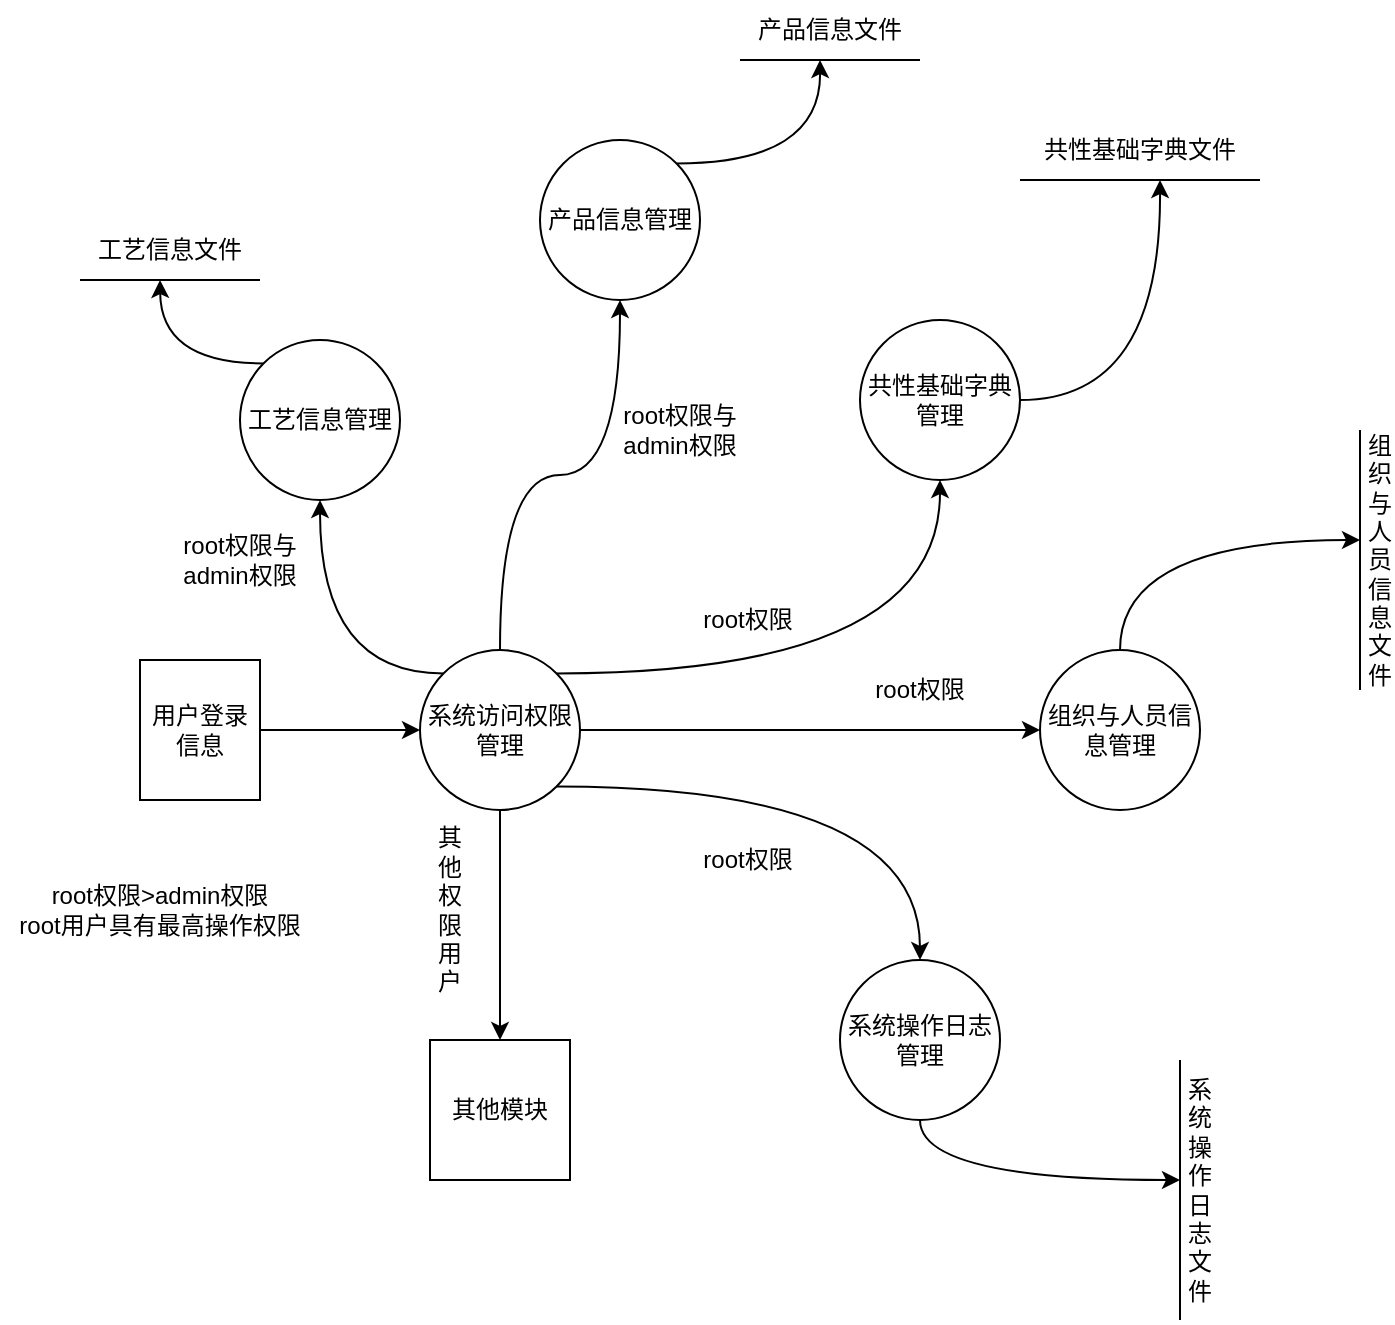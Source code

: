 <mxfile version="22.0.3" type="device">
  <diagram name="第 1 页" id="C6JDFu4nFcjzCjHWrtkS">
    <mxGraphModel dx="1206" dy="702" grid="1" gridSize="10" guides="1" tooltips="1" connect="1" arrows="1" fold="1" page="1" pageScale="1" pageWidth="827" pageHeight="1169" math="0" shadow="0">
      <root>
        <mxCell id="0" />
        <mxCell id="1" parent="0" />
        <mxCell id="h-28niLDpaxI3-z9iNYk-18" style="edgeStyle=orthogonalEdgeStyle;curved=1;rounded=0;orthogonalLoop=1;jettySize=auto;html=1;exitX=1;exitY=0.5;exitDx=0;exitDy=0;entryX=0;entryY=0.5;entryDx=0;entryDy=0;" parent="1" source="h-28niLDpaxI3-z9iNYk-16" target="h-28niLDpaxI3-z9iNYk-17" edge="1">
          <mxGeometry relative="1" as="geometry" />
        </mxCell>
        <mxCell id="h-28niLDpaxI3-z9iNYk-16" value="用户登录信息" style="rounded=0;whiteSpace=wrap;html=1;" parent="1" vertex="1">
          <mxGeometry x="110" y="470" width="60" height="70" as="geometry" />
        </mxCell>
        <mxCell id="h-28niLDpaxI3-z9iNYk-20" style="edgeStyle=orthogonalEdgeStyle;curved=1;rounded=0;orthogonalLoop=1;jettySize=auto;html=1;exitX=0.5;exitY=1;exitDx=0;exitDy=0;entryX=0.5;entryY=0;entryDx=0;entryDy=0;" parent="1" source="h-28niLDpaxI3-z9iNYk-17" target="h-28niLDpaxI3-z9iNYk-19" edge="1">
          <mxGeometry relative="1" as="geometry" />
        </mxCell>
        <mxCell id="h-28niLDpaxI3-z9iNYk-26" style="edgeStyle=orthogonalEdgeStyle;curved=1;rounded=0;orthogonalLoop=1;jettySize=auto;html=1;exitX=1;exitY=0.5;exitDx=0;exitDy=0;entryX=0;entryY=0.5;entryDx=0;entryDy=0;" parent="1" source="h-28niLDpaxI3-z9iNYk-17" target="h-28niLDpaxI3-z9iNYk-24" edge="1">
          <mxGeometry relative="1" as="geometry" />
        </mxCell>
        <mxCell id="h-28niLDpaxI3-z9iNYk-28" style="edgeStyle=orthogonalEdgeStyle;curved=1;rounded=0;orthogonalLoop=1;jettySize=auto;html=1;exitX=1;exitY=1;exitDx=0;exitDy=0;entryX=0.5;entryY=0;entryDx=0;entryDy=0;" parent="1" source="h-28niLDpaxI3-z9iNYk-17" target="h-28niLDpaxI3-z9iNYk-27" edge="1">
          <mxGeometry relative="1" as="geometry" />
        </mxCell>
        <mxCell id="h-28niLDpaxI3-z9iNYk-30" style="edgeStyle=orthogonalEdgeStyle;curved=1;rounded=0;orthogonalLoop=1;jettySize=auto;html=1;exitX=1;exitY=0;exitDx=0;exitDy=0;entryX=0.5;entryY=1;entryDx=0;entryDy=0;" parent="1" source="h-28niLDpaxI3-z9iNYk-17" target="h-28niLDpaxI3-z9iNYk-29" edge="1">
          <mxGeometry relative="1" as="geometry" />
        </mxCell>
        <mxCell id="h-28niLDpaxI3-z9iNYk-40" style="edgeStyle=orthogonalEdgeStyle;curved=1;rounded=0;orthogonalLoop=1;jettySize=auto;html=1;exitX=0.5;exitY=0;exitDx=0;exitDy=0;entryX=0.5;entryY=1;entryDx=0;entryDy=0;" parent="1" source="h-28niLDpaxI3-z9iNYk-17" target="h-28niLDpaxI3-z9iNYk-31" edge="1">
          <mxGeometry relative="1" as="geometry" />
        </mxCell>
        <mxCell id="h-28niLDpaxI3-z9iNYk-42" style="edgeStyle=orthogonalEdgeStyle;curved=1;rounded=0;orthogonalLoop=1;jettySize=auto;html=1;exitX=0;exitY=0;exitDx=0;exitDy=0;entryX=0.5;entryY=1;entryDx=0;entryDy=0;" parent="1" source="h-28niLDpaxI3-z9iNYk-17" target="h-28niLDpaxI3-z9iNYk-32" edge="1">
          <mxGeometry relative="1" as="geometry" />
        </mxCell>
        <mxCell id="h-28niLDpaxI3-z9iNYk-17" value="系统访问权限管理" style="ellipse;whiteSpace=wrap;html=1;aspect=fixed;" parent="1" vertex="1">
          <mxGeometry x="250" y="465" width="80" height="80" as="geometry" />
        </mxCell>
        <mxCell id="h-28niLDpaxI3-z9iNYk-19" value="其他模块" style="rounded=0;whiteSpace=wrap;html=1;" parent="1" vertex="1">
          <mxGeometry x="255" y="660" width="70" height="70" as="geometry" />
        </mxCell>
        <mxCell id="h-28niLDpaxI3-z9iNYk-21" value="其他权限用户" style="text;html=1;strokeColor=none;fillColor=none;align=center;verticalAlign=middle;whiteSpace=wrap;rounded=0;" parent="1" vertex="1">
          <mxGeometry x="255" y="580" width="20" height="30" as="geometry" />
        </mxCell>
        <mxCell id="JmcqZpjp0_BBs-X8E9O1-22" style="edgeStyle=orthogonalEdgeStyle;curved=1;rounded=0;orthogonalLoop=1;jettySize=auto;html=1;exitX=0.5;exitY=0;exitDx=0;exitDy=0;" parent="1" source="h-28niLDpaxI3-z9iNYk-24" edge="1">
          <mxGeometry relative="1" as="geometry">
            <mxPoint x="720" y="410" as="targetPoint" />
            <Array as="points">
              <mxPoint x="600" y="410" />
            </Array>
          </mxGeometry>
        </mxCell>
        <mxCell id="h-28niLDpaxI3-z9iNYk-24" value="组织与人员信息管理" style="ellipse;whiteSpace=wrap;html=1;aspect=fixed;" parent="1" vertex="1">
          <mxGeometry x="560" y="465" width="80" height="80" as="geometry" />
        </mxCell>
        <mxCell id="JmcqZpjp0_BBs-X8E9O1-27" style="edgeStyle=orthogonalEdgeStyle;curved=1;rounded=0;orthogonalLoop=1;jettySize=auto;html=1;exitX=0.5;exitY=1;exitDx=0;exitDy=0;" parent="1" source="h-28niLDpaxI3-z9iNYk-27" edge="1">
          <mxGeometry relative="1" as="geometry">
            <mxPoint x="630" y="730" as="targetPoint" />
            <Array as="points">
              <mxPoint x="500" y="730" />
            </Array>
          </mxGeometry>
        </mxCell>
        <mxCell id="h-28niLDpaxI3-z9iNYk-27" value="系统操作日志管理" style="ellipse;whiteSpace=wrap;html=1;aspect=fixed;" parent="1" vertex="1">
          <mxGeometry x="460" y="620" width="80" height="80" as="geometry" />
        </mxCell>
        <mxCell id="JmcqZpjp0_BBs-X8E9O1-15" style="edgeStyle=orthogonalEdgeStyle;curved=1;rounded=0;orthogonalLoop=1;jettySize=auto;html=1;exitX=1;exitY=0.5;exitDx=0;exitDy=0;" parent="1" source="h-28niLDpaxI3-z9iNYk-29" edge="1">
          <mxGeometry relative="1" as="geometry">
            <mxPoint x="620" y="230" as="targetPoint" />
          </mxGeometry>
        </mxCell>
        <mxCell id="h-28niLDpaxI3-z9iNYk-29" value="共性基础字典管理" style="ellipse;whiteSpace=wrap;html=1;aspect=fixed;" parent="1" vertex="1">
          <mxGeometry x="470" y="300" width="80" height="80" as="geometry" />
        </mxCell>
        <mxCell id="JmcqZpjp0_BBs-X8E9O1-10" style="edgeStyle=orthogonalEdgeStyle;curved=1;rounded=0;orthogonalLoop=1;jettySize=auto;html=1;exitX=1;exitY=0;exitDx=0;exitDy=0;" parent="1" source="h-28niLDpaxI3-z9iNYk-31" edge="1">
          <mxGeometry relative="1" as="geometry">
            <mxPoint x="450" y="170" as="targetPoint" />
          </mxGeometry>
        </mxCell>
        <mxCell id="h-28niLDpaxI3-z9iNYk-31" value="产品信息管理" style="ellipse;whiteSpace=wrap;html=1;aspect=fixed;" parent="1" vertex="1">
          <mxGeometry x="310" y="210" width="80" height="80" as="geometry" />
        </mxCell>
        <mxCell id="JmcqZpjp0_BBs-X8E9O1-5" style="edgeStyle=orthogonalEdgeStyle;curved=1;rounded=0;orthogonalLoop=1;jettySize=auto;html=1;exitX=0;exitY=0;exitDx=0;exitDy=0;" parent="1" source="h-28niLDpaxI3-z9iNYk-32" edge="1">
          <mxGeometry relative="1" as="geometry">
            <mxPoint x="120" y="280" as="targetPoint" />
          </mxGeometry>
        </mxCell>
        <mxCell id="h-28niLDpaxI3-z9iNYk-32" value="工艺信息管理" style="ellipse;whiteSpace=wrap;html=1;aspect=fixed;" parent="1" vertex="1">
          <mxGeometry x="160" y="310" width="80" height="80" as="geometry" />
        </mxCell>
        <mxCell id="h-28niLDpaxI3-z9iNYk-33" value="root权限" style="text;html=1;strokeColor=none;fillColor=none;align=center;verticalAlign=middle;whiteSpace=wrap;rounded=0;" parent="1" vertex="1">
          <mxGeometry x="470" y="470" width="60" height="30" as="geometry" />
        </mxCell>
        <mxCell id="h-28niLDpaxI3-z9iNYk-34" value="root权限" style="text;html=1;strokeColor=none;fillColor=none;align=center;verticalAlign=middle;whiteSpace=wrap;rounded=0;" parent="1" vertex="1">
          <mxGeometry x="344" y="435" width="140" height="30" as="geometry" />
        </mxCell>
        <mxCell id="h-28niLDpaxI3-z9iNYk-41" value="root权限与admin权限" style="text;html=1;strokeColor=none;fillColor=none;align=center;verticalAlign=middle;whiteSpace=wrap;rounded=0;" parent="1" vertex="1">
          <mxGeometry x="130" y="405" width="60" height="30" as="geometry" />
        </mxCell>
        <mxCell id="h-28niLDpaxI3-z9iNYk-43" value="root权限与admin权限" style="text;html=1;strokeColor=none;fillColor=none;align=center;verticalAlign=middle;whiteSpace=wrap;rounded=0;" parent="1" vertex="1">
          <mxGeometry x="350" y="340" width="60" height="30" as="geometry" />
        </mxCell>
        <mxCell id="h-28niLDpaxI3-z9iNYk-44" value="root权限&amp;gt;admin权限&lt;br&gt;root用户具有最高操作权限" style="text;html=1;strokeColor=none;fillColor=none;align=center;verticalAlign=middle;whiteSpace=wrap;rounded=0;" parent="1" vertex="1">
          <mxGeometry x="40" y="580" width="160" height="30" as="geometry" />
        </mxCell>
        <mxCell id="JmcqZpjp0_BBs-X8E9O1-6" value="" style="group" parent="1" vertex="1" connectable="0">
          <mxGeometry x="80" y="250" width="90" height="30" as="geometry" />
        </mxCell>
        <mxCell id="JmcqZpjp0_BBs-X8E9O1-1" value="工艺信息文件" style="text;html=1;strokeColor=none;fillColor=none;align=center;verticalAlign=middle;whiteSpace=wrap;rounded=0;" parent="JmcqZpjp0_BBs-X8E9O1-6" vertex="1">
          <mxGeometry width="90" height="30" as="geometry" />
        </mxCell>
        <mxCell id="JmcqZpjp0_BBs-X8E9O1-2" value="" style="endArrow=none;html=1;rounded=0;entryX=1;entryY=1;entryDx=0;entryDy=0;exitX=0;exitY=1;exitDx=0;exitDy=0;" parent="JmcqZpjp0_BBs-X8E9O1-6" source="JmcqZpjp0_BBs-X8E9O1-1" target="JmcqZpjp0_BBs-X8E9O1-1" edge="1">
          <mxGeometry width="50" height="50" relative="1" as="geometry">
            <mxPoint x="-30" y="80" as="sourcePoint" />
            <mxPoint x="20" y="30" as="targetPoint" />
          </mxGeometry>
        </mxCell>
        <mxCell id="JmcqZpjp0_BBs-X8E9O1-7" value="" style="group" parent="1" vertex="1" connectable="0">
          <mxGeometry x="410" y="140" width="90" height="30" as="geometry" />
        </mxCell>
        <mxCell id="JmcqZpjp0_BBs-X8E9O1-8" value="产品信息文件" style="text;html=1;strokeColor=none;fillColor=none;align=center;verticalAlign=middle;whiteSpace=wrap;rounded=0;" parent="JmcqZpjp0_BBs-X8E9O1-7" vertex="1">
          <mxGeometry width="90" height="30" as="geometry" />
        </mxCell>
        <mxCell id="JmcqZpjp0_BBs-X8E9O1-9" value="" style="endArrow=none;html=1;rounded=0;entryX=1;entryY=1;entryDx=0;entryDy=0;exitX=0;exitY=1;exitDx=0;exitDy=0;" parent="JmcqZpjp0_BBs-X8E9O1-7" source="JmcqZpjp0_BBs-X8E9O1-8" target="JmcqZpjp0_BBs-X8E9O1-8" edge="1">
          <mxGeometry width="50" height="50" relative="1" as="geometry">
            <mxPoint x="-30" y="80" as="sourcePoint" />
            <mxPoint x="20" y="30" as="targetPoint" />
          </mxGeometry>
        </mxCell>
        <mxCell id="JmcqZpjp0_BBs-X8E9O1-11" value="" style="group" parent="1" vertex="1" connectable="0">
          <mxGeometry x="550" y="200" width="120" height="30" as="geometry" />
        </mxCell>
        <mxCell id="JmcqZpjp0_BBs-X8E9O1-12" value="共性基础字典文件" style="text;html=1;strokeColor=none;fillColor=none;align=center;verticalAlign=middle;whiteSpace=wrap;rounded=0;" parent="JmcqZpjp0_BBs-X8E9O1-11" vertex="1">
          <mxGeometry width="120" height="30" as="geometry" />
        </mxCell>
        <mxCell id="JmcqZpjp0_BBs-X8E9O1-13" value="" style="endArrow=none;html=1;rounded=0;entryX=1;entryY=1;entryDx=0;entryDy=0;exitX=0;exitY=1;exitDx=0;exitDy=0;" parent="JmcqZpjp0_BBs-X8E9O1-11" source="JmcqZpjp0_BBs-X8E9O1-12" target="JmcqZpjp0_BBs-X8E9O1-12" edge="1">
          <mxGeometry width="50" height="50" relative="1" as="geometry">
            <mxPoint x="-40" y="80" as="sourcePoint" />
            <mxPoint x="26.667" y="30" as="targetPoint" />
          </mxGeometry>
        </mxCell>
        <mxCell id="JmcqZpjp0_BBs-X8E9O1-18" value="" style="group" parent="1" vertex="1" connectable="0">
          <mxGeometry x="720" y="355" width="10" height="130" as="geometry" />
        </mxCell>
        <mxCell id="JmcqZpjp0_BBs-X8E9O1-16" value="组织与人员信息文件" style="text;html=1;strokeColor=none;fillColor=none;align=center;verticalAlign=middle;whiteSpace=wrap;rounded=0;" parent="JmcqZpjp0_BBs-X8E9O1-18" vertex="1">
          <mxGeometry x="10" y="50" height="30" as="geometry" />
        </mxCell>
        <mxCell id="JmcqZpjp0_BBs-X8E9O1-17" value="" style="endArrow=none;html=1;rounded=0;curved=1;" parent="JmcqZpjp0_BBs-X8E9O1-18" edge="1">
          <mxGeometry width="50" height="50" relative="1" as="geometry">
            <mxPoint y="130" as="sourcePoint" />
            <mxPoint as="targetPoint" />
          </mxGeometry>
        </mxCell>
        <mxCell id="JmcqZpjp0_BBs-X8E9O1-23" value="" style="group" parent="1" vertex="1" connectable="0">
          <mxGeometry x="630" y="670" width="10" height="130" as="geometry" />
        </mxCell>
        <mxCell id="JmcqZpjp0_BBs-X8E9O1-24" value="系统操作日志文件" style="text;html=1;strokeColor=none;fillColor=none;align=center;verticalAlign=middle;whiteSpace=wrap;rounded=0;" parent="JmcqZpjp0_BBs-X8E9O1-23" vertex="1">
          <mxGeometry x="10" y="50" height="30" as="geometry" />
        </mxCell>
        <mxCell id="JmcqZpjp0_BBs-X8E9O1-25" value="" style="endArrow=none;html=1;rounded=0;curved=1;" parent="JmcqZpjp0_BBs-X8E9O1-23" edge="1">
          <mxGeometry width="50" height="50" relative="1" as="geometry">
            <mxPoint y="130" as="sourcePoint" />
            <mxPoint as="targetPoint" />
          </mxGeometry>
        </mxCell>
        <mxCell id="uu-75jyQ5UF7ZMslaYRw-2" value="root权限" style="text;html=1;strokeColor=none;fillColor=none;align=center;verticalAlign=middle;whiteSpace=wrap;rounded=0;" vertex="1" parent="1">
          <mxGeometry x="384" y="555" width="60" height="30" as="geometry" />
        </mxCell>
      </root>
    </mxGraphModel>
  </diagram>
</mxfile>
